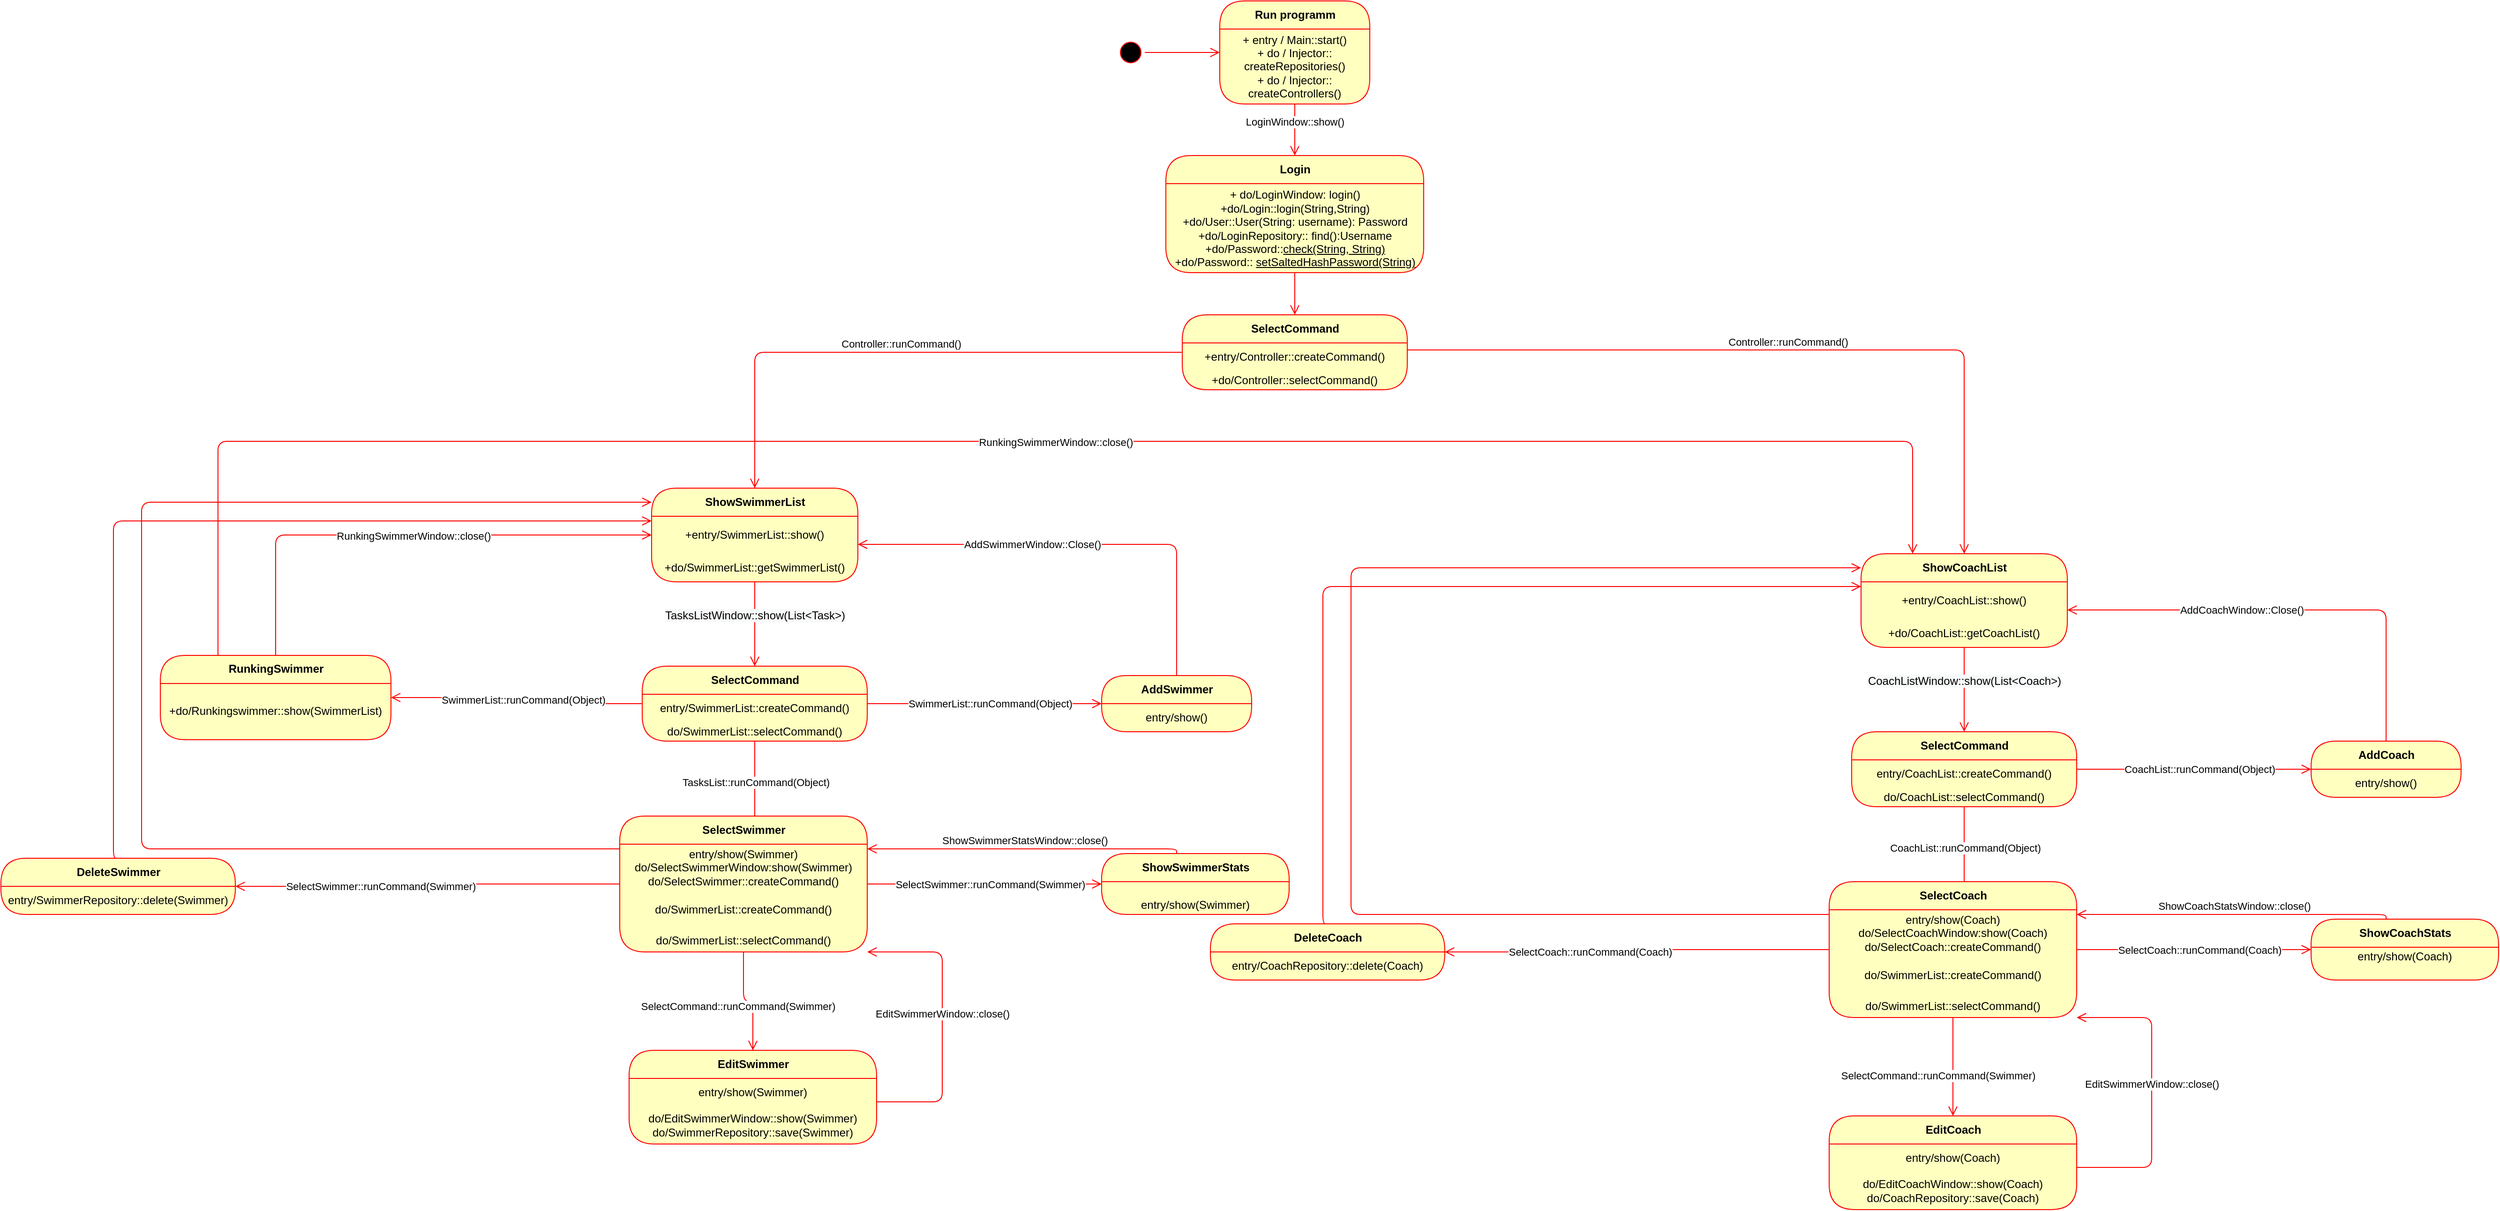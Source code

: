 <mxfile version="13.10.0" type="device"><diagram id="tZEZGow9H5AWbONAwhAZ" name="State"><mxGraphModel dx="3009" dy="825" grid="1" gridSize="10" guides="1" tooltips="1" connect="1" arrows="1" fold="1" page="1" pageScale="1" pageWidth="827" pageHeight="1169" math="0" shadow="0"><root><mxCell id="0"/><mxCell id="1" parent="0"/><mxCell id="x9RedP-6nnaAQHPxBr4c-4" value="" style="ellipse;html=1;shape=startState;fillColor=#000000;strokeColor=#ff0000;" parent="1" vertex="1"><mxGeometry x="230" y="60" width="30" height="30" as="geometry"/></mxCell><mxCell id="x9RedP-6nnaAQHPxBr4c-5" value="" style="edgeStyle=orthogonalEdgeStyle;html=1;verticalAlign=bottom;endArrow=open;endSize=8;strokeColor=#ff0000;" parent="1" source="x9RedP-6nnaAQHPxBr4c-4" target="x9RedP-6nnaAQHPxBr4c-19" edge="1"><mxGeometry relative="1" as="geometry"><mxPoint x="334" y="75" as="targetPoint"/></mxGeometry></mxCell><mxCell id="x9RedP-6nnaAQHPxBr4c-16" value="" style="edgeStyle=orthogonalEdgeStyle;html=1;verticalAlign=bottom;endArrow=open;endSize=8;strokeColor=#ff0000;" parent="1" source="x9RedP-6nnaAQHPxBr4c-14" target="x9RedP-6nnaAQHPxBr4c-22" edge="1"><mxGeometry relative="1" as="geometry"><mxPoint x="414" y="445" as="targetPoint"/></mxGeometry></mxCell><mxCell id="x9RedP-6nnaAQHPxBr4c-21" value="LoginWindow::show()" style="edgeStyle=orthogonalEdgeStyle;html=1;verticalAlign=bottom;endArrow=open;endSize=8;strokeColor=#ff0000;" parent="1" source="x9RedP-6nnaAQHPxBr4c-19" target="x9RedP-6nnaAQHPxBr4c-14" edge="1"><mxGeometry relative="1" as="geometry"><mxPoint x="245" y="255" as="targetPoint"/><Array as="points"/></mxGeometry></mxCell><mxCell id="x9RedP-6nnaAQHPxBr4c-24" value="Controller::runCommand()" style="edgeStyle=orthogonalEdgeStyle;html=1;verticalAlign=bottom;endArrow=open;endSize=8;strokeColor=#ff0000;" parent="1" source="x9RedP-6nnaAQHPxBr4c-22" target="x9RedP-6nnaAQHPxBr4c-30" edge="1"><mxGeometry relative="1" as="geometry"><mxPoint x="420" y="655" as="targetPoint"/></mxGeometry></mxCell><mxCell id="x9RedP-6nnaAQHPxBr4c-32" value="&lt;span style=&quot;color: rgb(0 , 0 , 0) ; font-family: &amp;#34;helvetica&amp;#34; ; font-size: 12px ; font-style: normal ; font-weight: 400 ; letter-spacing: normal ; text-align: center ; text-indent: 0px ; text-transform: none ; word-spacing: 0px ; background-color: rgb(248 , 249 , 250) ; display: inline ; float: none&quot;&gt;TasksListWindow::show(List&amp;lt;Task&amp;gt;)&lt;/span&gt;" style="edgeStyle=orthogonalEdgeStyle;html=1;verticalAlign=bottom;endArrow=open;endSize=8;strokeColor=#ff0000;" parent="1" source="x9RedP-6nnaAQHPxBr4c-30" target="x9RedP-6nnaAQHPxBr4c-39" edge="1"><mxGeometry relative="1" as="geometry"><mxPoint x="-156" y="910" as="targetPoint"/><mxPoint x="-156" y="770" as="sourcePoint"/></mxGeometry></mxCell><mxCell id="x9RedP-6nnaAQHPxBr4c-47" value="" style="edgeStyle=orthogonalEdgeStyle;html=1;verticalAlign=bottom;endArrow=open;endSize=8;strokeColor=#ff0000;entryX=1;entryY=0.25;entryDx=0;entryDy=0;" parent="1" source="x9RedP-6nnaAQHPxBr4c-39" target="x9RedP-6nnaAQHPxBr4c-55" edge="1"><mxGeometry relative="1" as="geometry"><mxPoint x="-391.69" y="770" as="targetPoint"/><mxPoint x="-141.69" y="660" as="sourcePoint"/></mxGeometry></mxCell><mxCell id="x9RedP-6nnaAQHPxBr4c-66" value="SwimmerList::runCommand(Object)" style="edgeLabel;html=1;align=center;verticalAlign=middle;resizable=0;points=[];" parent="x9RedP-6nnaAQHPxBr4c-47" vertex="1" connectable="0"><mxGeometry x="0.171" relative="1" as="geometry"><mxPoint x="26.35" y="2.52" as="offset"/></mxGeometry></mxCell><mxCell id="x9RedP-6nnaAQHPxBr4c-19" value="Run programm" style="swimlane;html=1;fontStyle=1;align=center;verticalAlign=middle;childLayout=stackLayout;horizontal=1;startSize=30;horizontalStack=0;resizeParent=0;resizeLast=1;container=0;fontColor=#000000;collapsible=0;rounded=1;arcSize=30;strokeColor=#ff0000;fillColor=#ffffc0;swimlaneFillColor=#ffffc0;dropTarget=0;" parent="1" vertex="1"><mxGeometry x="340" y="20" width="160" height="110" as="geometry"/></mxCell><mxCell id="x9RedP-6nnaAQHPxBr4c-20" value="+ entry / Main::start()&lt;br&gt;+ do / Injector:: createRepositories()&lt;br&gt;+ do / Injector:: createControllers()" style="text;html=1;strokeColor=none;fillColor=none;align=center;verticalAlign=middle;spacingLeft=4;spacingRight=4;whiteSpace=wrap;overflow=hidden;rotatable=0;fontColor=#000000;" parent="x9RedP-6nnaAQHPxBr4c-19" vertex="1"><mxGeometry y="30" width="160" height="80" as="geometry"/></mxCell><mxCell id="x9RedP-6nnaAQHPxBr4c-14" value="Login" style="swimlane;html=1;fontStyle=1;align=center;verticalAlign=middle;childLayout=stackLayout;horizontal=1;startSize=30;horizontalStack=0;resizeParent=0;resizeLast=1;container=0;fontColor=#000000;collapsible=0;rounded=1;arcSize=30;strokeColor=#ff0000;fillColor=#ffffc0;swimlaneFillColor=#ffffc0;dropTarget=0;" parent="1" vertex="1"><mxGeometry x="282.5" y="185" width="275" height="125" as="geometry"/></mxCell><mxCell id="x9RedP-6nnaAQHPxBr4c-15" value="+ do/LoginWindow: login()&lt;br&gt;+do/Login::login(String,String)&lt;br&gt;+do/User::User(String: username): Password&lt;br&gt;+do/LoginRepository:: find():Username&lt;br&gt;+do/Password::&lt;u&gt;check(String, String)&lt;/u&gt;&lt;br&gt;+do/Password::&amp;nbsp;&lt;u style=&quot;text-align: left&quot;&gt;setSaltedHashPassword(String)&lt;/u&gt;" style="text;html=1;strokeColor=none;fillColor=none;align=center;verticalAlign=middle;spacingLeft=4;spacingRight=4;whiteSpace=wrap;overflow=hidden;rotatable=0;fontColor=#000000;" parent="x9RedP-6nnaAQHPxBr4c-14" vertex="1"><mxGeometry y="30" width="275" height="95" as="geometry"/></mxCell><mxCell id="x9RedP-6nnaAQHPxBr4c-22" value="SelectCommand" style="swimlane;html=1;fontStyle=1;align=center;verticalAlign=middle;childLayout=stackLayout;horizontal=1;startSize=30;horizontalStack=0;resizeParent=0;resizeLast=1;container=0;fontColor=#000000;collapsible=0;rounded=1;arcSize=30;strokeColor=#ff0000;fillColor=#ffffc0;swimlaneFillColor=#ffffc0;dropTarget=0;" parent="1" vertex="1"><mxGeometry x="300" y="355" width="240" height="80" as="geometry"/></mxCell><mxCell id="x9RedP-6nnaAQHPxBr4c-23" value="+entry/Controller::createCommand()" style="text;html=1;strokeColor=none;fillColor=none;align=center;verticalAlign=middle;spacingLeft=4;spacingRight=4;whiteSpace=wrap;overflow=hidden;rotatable=0;fontColor=#000000;" parent="x9RedP-6nnaAQHPxBr4c-22" vertex="1"><mxGeometry y="30" width="240" height="30" as="geometry"/></mxCell><mxCell id="x9RedP-6nnaAQHPxBr4c-25" value="Subtitle" style="text;html=1;strokeColor=none;fillColor=none;align=center;verticalAlign=middle;spacingLeft=4;spacingRight=4;whiteSpace=wrap;overflow=hidden;rotatable=0;fontColor=#000000;" parent="x9RedP-6nnaAQHPxBr4c-22" vertex="1"><mxGeometry y="60" width="240" as="geometry"/></mxCell><mxCell id="x9RedP-6nnaAQHPxBr4c-26" value="Subtitle" style="text;html=1;strokeColor=none;fillColor=none;align=center;verticalAlign=middle;spacingLeft=4;spacingRight=4;whiteSpace=wrap;overflow=hidden;rotatable=0;fontColor=#000000;" parent="x9RedP-6nnaAQHPxBr4c-22" vertex="1"><mxGeometry y="60" width="240" as="geometry"/></mxCell><mxCell id="x9RedP-6nnaAQHPxBr4c-27" value="+do/Controller::selectCommand()" style="text;html=1;strokeColor=none;fillColor=none;align=center;verticalAlign=middle;spacingLeft=4;spacingRight=4;whiteSpace=wrap;overflow=hidden;rotatable=0;fontColor=#000000;" parent="x9RedP-6nnaAQHPxBr4c-22" vertex="1"><mxGeometry y="60" width="240" height="20" as="geometry"/></mxCell><mxCell id="x9RedP-6nnaAQHPxBr4c-30" value="ShowSwimmerList" style="swimlane;html=1;fontStyle=1;align=center;verticalAlign=middle;childLayout=stackLayout;horizontal=1;startSize=30;horizontalStack=0;resizeParent=0;resizeLast=1;container=0;fontColor=#000000;collapsible=0;rounded=1;arcSize=30;strokeColor=#ff0000;fillColor=#ffffc0;swimlaneFillColor=#ffffc0;dropTarget=0;" parent="1" vertex="1"><mxGeometry x="-266" y="540" width="220" height="100" as="geometry"/></mxCell><mxCell id="x9RedP-6nnaAQHPxBr4c-36" value="+entry/SwimmerList::show()" style="text;html=1;strokeColor=none;fillColor=none;align=center;verticalAlign=middle;spacingLeft=4;spacingRight=4;whiteSpace=wrap;overflow=hidden;rotatable=0;fontColor=#000000;" parent="x9RedP-6nnaAQHPxBr4c-30" vertex="1"><mxGeometry y="30" width="220" height="40" as="geometry"/></mxCell><mxCell id="x9RedP-6nnaAQHPxBr4c-31" value="+do/SwimmerList::getSwimmerList()" style="text;html=1;strokeColor=none;fillColor=none;align=center;verticalAlign=middle;spacingLeft=4;spacingRight=4;whiteSpace=wrap;overflow=hidden;rotatable=0;fontColor=#000000;" parent="x9RedP-6nnaAQHPxBr4c-30" vertex="1"><mxGeometry y="70" width="220" height="30" as="geometry"/></mxCell><mxCell id="x9RedP-6nnaAQHPxBr4c-39" value="SelectCommand" style="swimlane;html=1;fontStyle=1;align=center;verticalAlign=middle;childLayout=stackLayout;horizontal=1;startSize=30;horizontalStack=0;resizeParent=0;resizeLast=1;container=0;fontColor=#000000;collapsible=0;rounded=1;arcSize=30;strokeColor=#ff0000;fillColor=#ffffc0;swimlaneFillColor=#ffffc0;dropTarget=0;" parent="1" vertex="1"><mxGeometry x="-276" y="730" width="240" height="80" as="geometry"/></mxCell><mxCell id="x9RedP-6nnaAQHPxBr4c-40" value="entry/SwimmerList::createCommand()" style="text;html=1;strokeColor=none;fillColor=none;align=center;verticalAlign=middle;spacingLeft=4;spacingRight=4;whiteSpace=wrap;overflow=hidden;rotatable=0;fontColor=#000000;" parent="x9RedP-6nnaAQHPxBr4c-39" vertex="1"><mxGeometry y="30" width="240" height="30" as="geometry"/></mxCell><mxCell id="x9RedP-6nnaAQHPxBr4c-41" value="Subtitle" style="text;html=1;strokeColor=none;fillColor=none;align=center;verticalAlign=middle;spacingLeft=4;spacingRight=4;whiteSpace=wrap;overflow=hidden;rotatable=0;fontColor=#000000;" parent="x9RedP-6nnaAQHPxBr4c-39" vertex="1"><mxGeometry y="60" width="240" as="geometry"/></mxCell><mxCell id="x9RedP-6nnaAQHPxBr4c-43" value="do/SwimmerList::selectCommand()" style="text;html=1;strokeColor=none;fillColor=none;align=center;verticalAlign=middle;spacingLeft=4;spacingRight=4;whiteSpace=wrap;overflow=hidden;rotatable=0;fontColor=#000000;" parent="x9RedP-6nnaAQHPxBr4c-39" vertex="1"><mxGeometry y="60" width="240" height="20" as="geometry"/></mxCell><mxCell id="x9RedP-6nnaAQHPxBr4c-42" value="Subtitle" style="text;html=1;strokeColor=none;fillColor=none;align=center;verticalAlign=middle;spacingLeft=4;spacingRight=4;whiteSpace=wrap;overflow=hidden;rotatable=0;fontColor=#000000;" parent="x9RedP-6nnaAQHPxBr4c-39" vertex="1"><mxGeometry y="80" width="240" as="geometry"/></mxCell><mxCell id="x9RedP-6nnaAQHPxBr4c-56" value="RunkingSwimmerWindow::close()" style="edgeStyle=orthogonalEdgeStyle;html=1;verticalAlign=bottom;endArrow=open;endSize=8;strokeColor=#ff0000;entryX=0;entryY=0.5;entryDx=0;entryDy=0;exitX=0.5;exitY=0;exitDx=0;exitDy=0;" parent="1" source="x9RedP-6nnaAQHPxBr4c-54" target="x9RedP-6nnaAQHPxBr4c-36" edge="1"><mxGeometry x="0.041" y="-10" relative="1" as="geometry"><mxPoint x="-556" y="1055" as="targetPoint"/><Array as="points"><mxPoint x="-667" y="590"/></Array><mxPoint as="offset"/></mxGeometry></mxCell><mxCell id="x9RedP-6nnaAQHPxBr4c-59" value="TasksList::runCommand(Object)" style="edgeStyle=orthogonalEdgeStyle;html=1;verticalAlign=bottom;endArrow=open;endSize=8;strokeColor=#ff0000;" parent="1" source="x9RedP-6nnaAQHPxBr4c-39" edge="1"><mxGeometry relative="1" as="geometry"><mxPoint x="-156" y="915" as="targetPoint"/><mxPoint x="-36" y="825.0" as="sourcePoint"/></mxGeometry></mxCell><mxCell id="x9RedP-6nnaAQHPxBr4c-54" value="RunkingSwimmer" style="swimlane;html=1;fontStyle=1;align=center;verticalAlign=middle;childLayout=stackLayout;horizontal=1;startSize=30;horizontalStack=0;resizeParent=0;resizeLast=1;container=0;fontColor=#000000;collapsible=0;rounded=1;arcSize=30;strokeColor=#ff0000;fillColor=#ffffc0;swimlaneFillColor=#ffffc0;dropTarget=0;" parent="1" vertex="1"><mxGeometry x="-790" y="718.48" width="246" height="90" as="geometry"/></mxCell><mxCell id="x9RedP-6nnaAQHPxBr4c-55" value="+do/Runkingswimmer::show(SwimmerList)" style="text;html=1;strokeColor=none;fillColor=none;align=center;verticalAlign=middle;spacingLeft=4;spacingRight=4;whiteSpace=wrap;overflow=hidden;rotatable=0;fontColor=#000000;" parent="x9RedP-6nnaAQHPxBr4c-54" vertex="1"><mxGeometry y="30" width="246" height="60" as="geometry"/></mxCell><mxCell id="x9RedP-6nnaAQHPxBr4c-69" value="" style="edgeStyle=orthogonalEdgeStyle;html=1;verticalAlign=bottom;endArrow=open;endSize=8;strokeColor=#ff0000;" parent="1" source="x9RedP-6nnaAQHPxBr4c-60" target="x9RedP-6nnaAQHPxBr4c-30" edge="1"><mxGeometry relative="1" as="geometry"><mxPoint x="-256" y="600" as="targetPoint"/><mxPoint x="-546.059" y="740.0" as="sourcePoint"/><Array as="points"><mxPoint x="294" y="600"/></Array></mxGeometry></mxCell><mxCell id="x9RedP-6nnaAQHPxBr4c-81" value="AddSwimmerWindow::Close()" style="edgeLabel;html=1;align=center;verticalAlign=middle;resizable=0;points=[];" parent="x9RedP-6nnaAQHPxBr4c-69" vertex="1" connectable="0"><mxGeometry x="0.226" relative="1" as="geometry"><mxPoint as="offset"/></mxGeometry></mxCell><mxCell id="x9RedP-6nnaAQHPxBr4c-70" value="" style="edgeStyle=orthogonalEdgeStyle;html=1;verticalAlign=bottom;endArrow=open;endSize=8;strokeColor=#ff0000;" parent="1" source="x9RedP-6nnaAQHPxBr4c-39" target="x9RedP-6nnaAQHPxBr4c-60" edge="1"><mxGeometry relative="1" as="geometry"><mxPoint x="-466" y="777.5" as="targetPoint"/><mxPoint x="-266" y="779.941" as="sourcePoint"/></mxGeometry></mxCell><mxCell id="x9RedP-6nnaAQHPxBr4c-71" value="SwimmerList::runCommand(Object)" style="edgeLabel;html=1;align=center;verticalAlign=middle;resizable=0;points=[];" parent="x9RedP-6nnaAQHPxBr4c-70" vertex="1" connectable="0"><mxGeometry x="0.171" relative="1" as="geometry"><mxPoint x="-15.88" as="offset"/></mxGeometry></mxCell><mxCell id="x9RedP-6nnaAQHPxBr4c-60" value="AddSwimmer" style="swimlane;html=1;fontStyle=1;align=center;verticalAlign=middle;childLayout=stackLayout;horizontal=1;startSize=30;horizontalStack=0;resizeParent=0;resizeLast=1;container=0;fontColor=#000000;collapsible=0;rounded=1;arcSize=30;strokeColor=#ff0000;fillColor=#ffffc0;swimlaneFillColor=#ffffc0;dropTarget=0;" parent="1" vertex="1"><mxGeometry x="214" y="740" width="160" height="60" as="geometry"/></mxCell><mxCell id="x9RedP-6nnaAQHPxBr4c-61" value="entry/show()" style="text;html=1;strokeColor=none;fillColor=none;align=center;verticalAlign=middle;spacingLeft=4;spacingRight=4;whiteSpace=wrap;overflow=hidden;rotatable=0;fontColor=#000000;" parent="x9RedP-6nnaAQHPxBr4c-60" vertex="1"><mxGeometry y="30" width="160" height="30" as="geometry"/></mxCell><mxCell id="x9RedP-6nnaAQHPxBr4c-62" value="Subtitle" style="text;html=1;strokeColor=none;fillColor=none;align=center;verticalAlign=middle;spacingLeft=4;spacingRight=4;whiteSpace=wrap;overflow=hidden;rotatable=0;fontColor=#000000;" parent="x9RedP-6nnaAQHPxBr4c-60" vertex="1"><mxGeometry y="60" width="160" as="geometry"/></mxCell><mxCell id="x9RedP-6nnaAQHPxBr4c-72" value="SelectSwimmer" style="swimlane;html=1;fontStyle=1;align=center;verticalAlign=middle;childLayout=stackLayout;horizontal=1;startSize=30;horizontalStack=0;resizeParent=0;resizeLast=1;container=0;fontColor=#000000;collapsible=0;rounded=1;arcSize=30;strokeColor=#ff0000;fillColor=#ffffc0;swimlaneFillColor=#ffffc0;dropTarget=0;" parent="1" vertex="1"><mxGeometry x="-300" y="890" width="264" height="145" as="geometry"/></mxCell><mxCell id="x9RedP-6nnaAQHPxBr4c-73" value="entry/show(Swimmer)&lt;br&gt;do/SelectSwimmerWindow:show(Swimmer)&lt;br&gt;do/SelectSwimmer::createCommand()" style="text;html=1;strokeColor=none;fillColor=none;align=center;verticalAlign=middle;spacingLeft=4;spacingRight=4;whiteSpace=wrap;overflow=hidden;rotatable=0;fontColor=#000000;" parent="x9RedP-6nnaAQHPxBr4c-72" vertex="1"><mxGeometry y="30" width="264" height="50" as="geometry"/></mxCell><mxCell id="x9RedP-6nnaAQHPxBr4c-74" value="Subtitle" style="text;html=1;strokeColor=none;fillColor=none;align=center;verticalAlign=middle;spacingLeft=4;spacingRight=4;whiteSpace=wrap;overflow=hidden;rotatable=0;fontColor=#000000;" parent="x9RedP-6nnaAQHPxBr4c-72" vertex="1"><mxGeometry y="80" width="264" as="geometry"/></mxCell><mxCell id="x9RedP-6nnaAQHPxBr4c-75" value="Subtitle" style="text;html=1;strokeColor=none;fillColor=none;align=center;verticalAlign=middle;spacingLeft=4;spacingRight=4;whiteSpace=wrap;overflow=hidden;rotatable=0;fontColor=#000000;" parent="x9RedP-6nnaAQHPxBr4c-72" vertex="1"><mxGeometry y="80" width="264" as="geometry"/></mxCell><mxCell id="x9RedP-6nnaAQHPxBr4c-87" value="do/SwimmerList::createCommand()" style="text;html=1;strokeColor=none;fillColor=none;align=center;verticalAlign=middle;spacingLeft=4;spacingRight=4;whiteSpace=wrap;overflow=hidden;rotatable=0;fontColor=#000000;" parent="x9RedP-6nnaAQHPxBr4c-72" vertex="1"><mxGeometry y="80" width="264" height="40" as="geometry"/></mxCell><mxCell id="x9RedP-6nnaAQHPxBr4c-76" value="do/SwimmerList::selectCommand()" style="text;html=1;strokeColor=none;fillColor=none;align=center;verticalAlign=middle;spacingLeft=4;spacingRight=4;whiteSpace=wrap;overflow=hidden;rotatable=0;fontColor=#000000;" parent="x9RedP-6nnaAQHPxBr4c-72" vertex="1"><mxGeometry y="120" width="264" height="25" as="geometry"/></mxCell><mxCell id="x9RedP-6nnaAQHPxBr4c-82" value="" style="edgeStyle=orthogonalEdgeStyle;html=1;verticalAlign=bottom;endArrow=open;endSize=8;strokeColor=#ff0000;" parent="1" source="x9RedP-6nnaAQHPxBr4c-72" target="x9RedP-6nnaAQHPxBr4c-84" edge="1"><mxGeometry relative="1" as="geometry"><mxPoint x="-916" y="1202.5" as="targetPoint"/><mxPoint x="-486" y="1195.0" as="sourcePoint"/></mxGeometry></mxCell><mxCell id="x9RedP-6nnaAQHPxBr4c-83" value="SelectCommand::runCommand(Swimmer)" style="edgeLabel;html=1;align=center;verticalAlign=middle;resizable=0;points=[];" parent="x9RedP-6nnaAQHPxBr4c-82" vertex="1" connectable="0"><mxGeometry x="0.171" relative="1" as="geometry"><mxPoint x="-15.88" as="offset"/></mxGeometry></mxCell><mxCell id="x9RedP-6nnaAQHPxBr4c-84" value="EditSwimmer" style="swimlane;html=1;fontStyle=1;align=center;verticalAlign=middle;childLayout=stackLayout;horizontal=1;startSize=30;horizontalStack=0;resizeParent=0;resizeLast=1;container=0;fontColor=#000000;collapsible=0;rounded=1;arcSize=30;strokeColor=#ff0000;fillColor=#ffffc0;swimlaneFillColor=#ffffc0;dropTarget=0;" parent="1" vertex="1"><mxGeometry x="-290" y="1140" width="264" height="100" as="geometry"/></mxCell><mxCell id="x9RedP-6nnaAQHPxBr4c-85" value="entry/show(Swimmer)" style="text;html=1;strokeColor=none;fillColor=none;align=center;verticalAlign=middle;spacingLeft=4;spacingRight=4;whiteSpace=wrap;overflow=hidden;rotatable=0;fontColor=#000000;" parent="x9RedP-6nnaAQHPxBr4c-84" vertex="1"><mxGeometry y="30" width="264" height="30" as="geometry"/></mxCell><mxCell id="x9RedP-6nnaAQHPxBr4c-107" value="do/EditSwimmerWindow::show(Swimmer)&lt;br&gt;do/SwimmerRepository::save(Swimmer)" style="text;html=1;strokeColor=none;fillColor=none;align=center;verticalAlign=middle;spacingLeft=4;spacingRight=4;whiteSpace=wrap;overflow=hidden;rotatable=0;fontColor=#000000;" parent="x9RedP-6nnaAQHPxBr4c-84" vertex="1"><mxGeometry y="60" width="264" height="40" as="geometry"/></mxCell><mxCell id="x9RedP-6nnaAQHPxBr4c-95" value="" style="edgeStyle=orthogonalEdgeStyle;html=1;verticalAlign=bottom;endArrow=open;endSize=8;strokeColor=#ff0000;" parent="1" source="x9RedP-6nnaAQHPxBr4c-72" target="x9RedP-6nnaAQHPxBr4c-88" edge="1"><mxGeometry relative="1" as="geometry"><mxPoint x="214" y="985.0" as="targetPoint"/><mxPoint x="-36" y="985.0" as="sourcePoint"/></mxGeometry></mxCell><mxCell id="x9RedP-6nnaAQHPxBr4c-96" value="SelectSwimmer::runCommand(Swimmer)" style="edgeLabel;html=1;align=center;verticalAlign=middle;resizable=0;points=[];" parent="x9RedP-6nnaAQHPxBr4c-95" vertex="1" connectable="0"><mxGeometry x="0.171" relative="1" as="geometry"><mxPoint x="-15.88" as="offset"/></mxGeometry></mxCell><mxCell id="x9RedP-6nnaAQHPxBr4c-88" value="&lt;b&gt;ShowSwimmerStats&lt;/b&gt;" style="swimlane;html=1;fontStyle=1;align=center;verticalAlign=middle;childLayout=stackLayout;horizontal=1;startSize=30;horizontalStack=0;resizeParent=0;resizeLast=1;container=0;fontColor=#000000;collapsible=0;rounded=1;arcSize=30;strokeColor=#ff0000;fillColor=#ffffc0;swimlaneFillColor=#ffffc0;dropTarget=0;" parent="1" vertex="1"><mxGeometry x="214" y="930" width="200" height="65" as="geometry"/></mxCell><mxCell id="x9RedP-6nnaAQHPxBr4c-89" value="entry/show(Swimmer)&lt;br&gt;" style="text;html=1;strokeColor=none;fillColor=none;align=center;verticalAlign=middle;spacingLeft=4;spacingRight=4;whiteSpace=wrap;overflow=hidden;rotatable=0;fontColor=#000000;" parent="x9RedP-6nnaAQHPxBr4c-88" vertex="1"><mxGeometry y="30" width="200" height="50" as="geometry"/></mxCell><mxCell id="x9RedP-6nnaAQHPxBr4c-90" value="Subtitle" style="text;html=1;strokeColor=none;fillColor=none;align=center;verticalAlign=middle;spacingLeft=4;spacingRight=4;whiteSpace=wrap;overflow=hidden;rotatable=0;fontColor=#000000;" parent="x9RedP-6nnaAQHPxBr4c-88" vertex="1"><mxGeometry y="80" width="200" height="-15" as="geometry"/></mxCell><mxCell id="x9RedP-6nnaAQHPxBr4c-97" value="ShowSwimmerStatsWindow::close()" style="edgeStyle=orthogonalEdgeStyle;html=1;verticalAlign=bottom;endArrow=open;endSize=8;strokeColor=#ff0000;" parent="1" source="x9RedP-6nnaAQHPxBr4c-88" target="x9RedP-6nnaAQHPxBr4c-72" edge="1"><mxGeometry relative="1" as="geometry"><mxPoint x="224" y="985.0" as="targetPoint"/><mxPoint x="-26" y="985.0" as="sourcePoint"/><Array as="points"><mxPoint x="294" y="925"/></Array></mxGeometry></mxCell><mxCell id="x9RedP-6nnaAQHPxBr4c-99" value="" style="edgeStyle=orthogonalEdgeStyle;html=1;verticalAlign=bottom;endArrow=open;endSize=8;strokeColor=#ff0000;" parent="1" source="x9RedP-6nnaAQHPxBr4c-72" target="x9RedP-6nnaAQHPxBr4c-91" edge="1"><mxGeometry relative="1" as="geometry"><mxPoint x="224" y="985.0" as="targetPoint"/><mxPoint x="-26" y="985.0" as="sourcePoint"/></mxGeometry></mxCell><mxCell id="x9RedP-6nnaAQHPxBr4c-100" value="SelectSwimmer::runCommand(Swimmer)" style="edgeLabel;html=1;align=center;verticalAlign=middle;resizable=0;points=[];" parent="x9RedP-6nnaAQHPxBr4c-99" vertex="1" connectable="0"><mxGeometry x="0.171" relative="1" as="geometry"><mxPoint x="-15.88" as="offset"/></mxGeometry></mxCell><mxCell id="x9RedP-6nnaAQHPxBr4c-101" value="" style="edgeStyle=orthogonalEdgeStyle;html=1;verticalAlign=bottom;endArrow=open;endSize=8;strokeColor=#ff0000;exitX=0.5;exitY=0;exitDx=0;exitDy=0;" parent="1" source="x9RedP-6nnaAQHPxBr4c-91" target="x9RedP-6nnaAQHPxBr4c-30" edge="1"><mxGeometry relative="1" as="geometry"><mxPoint x="-256" y="600" as="targetPoint"/><mxPoint x="-546.059" y="740.0" as="sourcePoint"/><Array as="points"><mxPoint x="-840" y="575"/></Array></mxGeometry></mxCell><mxCell id="x9RedP-6nnaAQHPxBr4c-102" value="EditSwimmerWindow::close()" style="edgeStyle=orthogonalEdgeStyle;html=1;verticalAlign=bottom;endArrow=open;endSize=8;strokeColor=#ff0000;" parent="1" source="x9RedP-6nnaAQHPxBr4c-84" target="x9RedP-6nnaAQHPxBr4c-72" edge="1"><mxGeometry relative="1" as="geometry"><mxPoint x="-26" y="935" as="targetPoint"/><mxPoint x="304.0" y="955" as="sourcePoint"/><Array as="points"><mxPoint x="44" y="1195"/><mxPoint x="44" y="1035"/></Array></mxGeometry></mxCell><mxCell id="x9RedP-6nnaAQHPxBr4c-91" value="DeleteSwimmer" style="swimlane;html=1;fontStyle=1;align=center;verticalAlign=middle;childLayout=stackLayout;horizontal=1;startSize=30;horizontalStack=0;resizeParent=0;resizeLast=1;container=0;fontColor=#000000;collapsible=0;rounded=1;arcSize=30;strokeColor=#ff0000;fillColor=#ffffc0;swimlaneFillColor=#ffffc0;dropTarget=0;" parent="1" vertex="1"><mxGeometry x="-960" y="935" width="250" height="60" as="geometry"/></mxCell><mxCell id="x9RedP-6nnaAQHPxBr4c-92" value="entry/SwimmerRepository::delete(Swimmer)" style="text;html=1;strokeColor=none;fillColor=none;align=center;verticalAlign=middle;spacingLeft=4;spacingRight=4;whiteSpace=wrap;overflow=hidden;rotatable=0;fontColor=#000000;" parent="x9RedP-6nnaAQHPxBr4c-91" vertex="1"><mxGeometry y="30" width="250" height="30" as="geometry"/></mxCell><mxCell id="x9RedP-6nnaAQHPxBr4c-93" value="Subtitle" style="text;html=1;strokeColor=none;fillColor=none;align=center;verticalAlign=middle;spacingLeft=4;spacingRight=4;whiteSpace=wrap;overflow=hidden;rotatable=0;fontColor=#000000;" parent="x9RedP-6nnaAQHPxBr4c-91" vertex="1"><mxGeometry y="60" width="250" as="geometry"/></mxCell><mxCell id="x9RedP-6nnaAQHPxBr4c-105" value="" style="edgeStyle=orthogonalEdgeStyle;html=1;verticalAlign=bottom;endArrow=open;endSize=8;strokeColor=#ff0000;" parent="1" source="x9RedP-6nnaAQHPxBr4c-72" target="x9RedP-6nnaAQHPxBr4c-30" edge="1"><mxGeometry relative="1" as="geometry"><mxPoint x="-466" y="777.5" as="targetPoint"/><mxPoint x="-266" y="780" as="sourcePoint"/><Array as="points"><mxPoint x="-810" y="925"/><mxPoint x="-810" y="555"/></Array></mxGeometry></mxCell><mxCell id="nkztU2Kxtm0hbc8LaVrP-61" value="Controller::runCommand()" style="edgeStyle=orthogonalEdgeStyle;html=1;verticalAlign=bottom;endArrow=open;endSize=8;strokeColor=#ff0000;entryX=0.5;entryY=0;entryDx=0;entryDy=0;exitX=1;exitY=0.25;exitDx=0;exitDy=0;" edge="1" parent="1" source="x9RedP-6nnaAQHPxBr4c-23" target="nkztU2Kxtm0hbc8LaVrP-115"><mxGeometry relative="1" as="geometry"><mxPoint x="1090" y="580" as="targetPoint"/><mxPoint x="310" y="405" as="sourcePoint"/></mxGeometry></mxCell><mxCell id="nkztU2Kxtm0hbc8LaVrP-112" value="&lt;span style=&quot;color: rgb(0 , 0 , 0) ; font-family: &amp;#34;helvetica&amp;#34; ; font-size: 12px ; font-style: normal ; font-weight: 400 ; letter-spacing: normal ; text-align: center ; text-indent: 0px ; text-transform: none ; word-spacing: 0px ; background-color: rgb(248 , 249 , 250) ; display: inline ; float: none&quot;&gt;CoachListWindow::show(List&amp;lt;Coach&amp;gt;)&lt;/span&gt;" style="edgeStyle=orthogonalEdgeStyle;html=1;verticalAlign=bottom;endArrow=open;endSize=8;strokeColor=#ff0000;" edge="1" parent="1" source="nkztU2Kxtm0hbc8LaVrP-115" target="nkztU2Kxtm0hbc8LaVrP-118"><mxGeometry relative="1" as="geometry"><mxPoint x="1134" y="980" as="targetPoint"/><mxPoint x="1134" y="840" as="sourcePoint"/></mxGeometry></mxCell><mxCell id="nkztU2Kxtm0hbc8LaVrP-115" value="ShowCoachList" style="swimlane;html=1;fontStyle=1;align=center;verticalAlign=middle;childLayout=stackLayout;horizontal=1;startSize=30;horizontalStack=0;resizeParent=0;resizeLast=1;container=0;fontColor=#000000;collapsible=0;rounded=1;arcSize=30;strokeColor=#ff0000;fillColor=#ffffc0;swimlaneFillColor=#ffffc0;dropTarget=0;" vertex="1" parent="1"><mxGeometry x="1024" y="610" width="220" height="100" as="geometry"/></mxCell><mxCell id="nkztU2Kxtm0hbc8LaVrP-116" value="+entry/CoachList::show()" style="text;html=1;strokeColor=none;fillColor=none;align=center;verticalAlign=middle;spacingLeft=4;spacingRight=4;whiteSpace=wrap;overflow=hidden;rotatable=0;fontColor=#000000;" vertex="1" parent="nkztU2Kxtm0hbc8LaVrP-115"><mxGeometry y="30" width="220" height="40" as="geometry"/></mxCell><mxCell id="nkztU2Kxtm0hbc8LaVrP-117" value="+do/CoachList::getCoachList()" style="text;html=1;strokeColor=none;fillColor=none;align=center;verticalAlign=middle;spacingLeft=4;spacingRight=4;whiteSpace=wrap;overflow=hidden;rotatable=0;fontColor=#000000;" vertex="1" parent="nkztU2Kxtm0hbc8LaVrP-115"><mxGeometry y="70" width="220" height="30" as="geometry"/></mxCell><mxCell id="nkztU2Kxtm0hbc8LaVrP-118" value="SelectCommand" style="swimlane;html=1;fontStyle=1;align=center;verticalAlign=middle;childLayout=stackLayout;horizontal=1;startSize=30;horizontalStack=0;resizeParent=0;resizeLast=1;container=0;fontColor=#000000;collapsible=0;rounded=1;arcSize=30;strokeColor=#ff0000;fillColor=#ffffc0;swimlaneFillColor=#ffffc0;dropTarget=0;" vertex="1" parent="1"><mxGeometry x="1014" y="800" width="240" height="80" as="geometry"/></mxCell><mxCell id="nkztU2Kxtm0hbc8LaVrP-119" value="entry/CoachList::createCommand()" style="text;html=1;strokeColor=none;fillColor=none;align=center;verticalAlign=middle;spacingLeft=4;spacingRight=4;whiteSpace=wrap;overflow=hidden;rotatable=0;fontColor=#000000;" vertex="1" parent="nkztU2Kxtm0hbc8LaVrP-118"><mxGeometry y="30" width="240" height="30" as="geometry"/></mxCell><mxCell id="nkztU2Kxtm0hbc8LaVrP-120" value="Subtitle" style="text;html=1;strokeColor=none;fillColor=none;align=center;verticalAlign=middle;spacingLeft=4;spacingRight=4;whiteSpace=wrap;overflow=hidden;rotatable=0;fontColor=#000000;" vertex="1" parent="nkztU2Kxtm0hbc8LaVrP-118"><mxGeometry y="60" width="240" as="geometry"/></mxCell><mxCell id="nkztU2Kxtm0hbc8LaVrP-121" value="do/CoachList::selectCommand()" style="text;html=1;strokeColor=none;fillColor=none;align=center;verticalAlign=middle;spacingLeft=4;spacingRight=4;whiteSpace=wrap;overflow=hidden;rotatable=0;fontColor=#000000;" vertex="1" parent="nkztU2Kxtm0hbc8LaVrP-118"><mxGeometry y="60" width="240" height="20" as="geometry"/></mxCell><mxCell id="nkztU2Kxtm0hbc8LaVrP-122" value="Subtitle" style="text;html=1;strokeColor=none;fillColor=none;align=center;verticalAlign=middle;spacingLeft=4;spacingRight=4;whiteSpace=wrap;overflow=hidden;rotatable=0;fontColor=#000000;" vertex="1" parent="nkztU2Kxtm0hbc8LaVrP-118"><mxGeometry y="80" width="240" as="geometry"/></mxCell><mxCell id="nkztU2Kxtm0hbc8LaVrP-123" value="RunkingSwimmerWindow::close()" style="edgeStyle=orthogonalEdgeStyle;html=1;verticalAlign=bottom;endArrow=open;endSize=8;strokeColor=#ff0000;entryX=0.25;entryY=0;entryDx=0;entryDy=0;exitX=0.25;exitY=0;exitDx=0;exitDy=0;" edge="1" parent="1" source="x9RedP-6nnaAQHPxBr4c-54" target="nkztU2Kxtm0hbc8LaVrP-115"><mxGeometry x="0.041" y="-10" relative="1" as="geometry"><mxPoint x="734" y="1125" as="targetPoint"/><Array as="points"><mxPoint x="-728" y="490"/><mxPoint x="1079" y="490"/></Array><mxPoint as="offset"/><mxPoint x="-590" y="680" as="sourcePoint"/></mxGeometry></mxCell><mxCell id="nkztU2Kxtm0hbc8LaVrP-124" value="CoachList::runCommand(Object)" style="edgeStyle=orthogonalEdgeStyle;html=1;verticalAlign=bottom;endArrow=open;endSize=8;strokeColor=#ff0000;" edge="1" parent="1" source="nkztU2Kxtm0hbc8LaVrP-118"><mxGeometry relative="1" as="geometry"><mxPoint x="1134" y="985" as="targetPoint"/><mxPoint x="1254" y="895.0" as="sourcePoint"/></mxGeometry></mxCell><mxCell id="nkztU2Kxtm0hbc8LaVrP-127" value="" style="edgeStyle=orthogonalEdgeStyle;html=1;verticalAlign=bottom;endArrow=open;endSize=8;strokeColor=#ff0000;" edge="1" parent="1" source="nkztU2Kxtm0hbc8LaVrP-131" target="nkztU2Kxtm0hbc8LaVrP-115"><mxGeometry relative="1" as="geometry"><mxPoint x="1034" y="670" as="targetPoint"/><mxPoint x="743.941" y="810.0" as="sourcePoint"/><Array as="points"><mxPoint x="1584" y="670"/></Array></mxGeometry></mxCell><mxCell id="nkztU2Kxtm0hbc8LaVrP-128" value="AddCoachWindow::Close()" style="edgeLabel;html=1;align=center;verticalAlign=middle;resizable=0;points=[];" vertex="1" connectable="0" parent="nkztU2Kxtm0hbc8LaVrP-127"><mxGeometry x="0.226" relative="1" as="geometry"><mxPoint as="offset"/></mxGeometry></mxCell><mxCell id="nkztU2Kxtm0hbc8LaVrP-129" value="" style="edgeStyle=orthogonalEdgeStyle;html=1;verticalAlign=bottom;endArrow=open;endSize=8;strokeColor=#ff0000;" edge="1" parent="1" source="nkztU2Kxtm0hbc8LaVrP-118" target="nkztU2Kxtm0hbc8LaVrP-131"><mxGeometry relative="1" as="geometry"><mxPoint x="824" y="847.5" as="targetPoint"/><mxPoint x="1024" y="849.941" as="sourcePoint"/></mxGeometry></mxCell><mxCell id="nkztU2Kxtm0hbc8LaVrP-130" value="CoachList::runCommand(Object)" style="edgeLabel;html=1;align=center;verticalAlign=middle;resizable=0;points=[];" vertex="1" connectable="0" parent="nkztU2Kxtm0hbc8LaVrP-129"><mxGeometry x="0.171" relative="1" as="geometry"><mxPoint x="-15.88" as="offset"/></mxGeometry></mxCell><mxCell id="nkztU2Kxtm0hbc8LaVrP-131" value="AddCoach" style="swimlane;html=1;fontStyle=1;align=center;verticalAlign=middle;childLayout=stackLayout;horizontal=1;startSize=30;horizontalStack=0;resizeParent=0;resizeLast=1;container=0;fontColor=#000000;collapsible=0;rounded=1;arcSize=30;strokeColor=#ff0000;fillColor=#ffffc0;swimlaneFillColor=#ffffc0;dropTarget=0;" vertex="1" parent="1"><mxGeometry x="1504" y="810" width="160" height="60" as="geometry"/></mxCell><mxCell id="nkztU2Kxtm0hbc8LaVrP-132" value="entry/show()" style="text;html=1;strokeColor=none;fillColor=none;align=center;verticalAlign=middle;spacingLeft=4;spacingRight=4;whiteSpace=wrap;overflow=hidden;rotatable=0;fontColor=#000000;" vertex="1" parent="nkztU2Kxtm0hbc8LaVrP-131"><mxGeometry y="30" width="160" height="30" as="geometry"/></mxCell><mxCell id="nkztU2Kxtm0hbc8LaVrP-133" value="Subtitle" style="text;html=1;strokeColor=none;fillColor=none;align=center;verticalAlign=middle;spacingLeft=4;spacingRight=4;whiteSpace=wrap;overflow=hidden;rotatable=0;fontColor=#000000;" vertex="1" parent="nkztU2Kxtm0hbc8LaVrP-131"><mxGeometry y="60" width="160" as="geometry"/></mxCell><mxCell id="nkztU2Kxtm0hbc8LaVrP-134" value="SelectCoach" style="swimlane;html=1;fontStyle=1;align=center;verticalAlign=middle;childLayout=stackLayout;horizontal=1;startSize=30;horizontalStack=0;resizeParent=0;resizeLast=1;container=0;fontColor=#000000;collapsible=0;rounded=1;arcSize=30;strokeColor=#ff0000;fillColor=#ffffc0;swimlaneFillColor=#ffffc0;dropTarget=0;" vertex="1" parent="1"><mxGeometry x="990" y="960" width="264" height="145" as="geometry"/></mxCell><mxCell id="nkztU2Kxtm0hbc8LaVrP-135" value="entry/show(Coach)&lt;br&gt;do/SelectCoachWindow:show(Coach)&lt;br&gt;do/SelectCoach::createCommand()" style="text;html=1;strokeColor=none;fillColor=none;align=center;verticalAlign=middle;spacingLeft=4;spacingRight=4;whiteSpace=wrap;overflow=hidden;rotatable=0;fontColor=#000000;" vertex="1" parent="nkztU2Kxtm0hbc8LaVrP-134"><mxGeometry y="30" width="264" height="50" as="geometry"/></mxCell><mxCell id="nkztU2Kxtm0hbc8LaVrP-136" value="Subtitle" style="text;html=1;strokeColor=none;fillColor=none;align=center;verticalAlign=middle;spacingLeft=4;spacingRight=4;whiteSpace=wrap;overflow=hidden;rotatable=0;fontColor=#000000;" vertex="1" parent="nkztU2Kxtm0hbc8LaVrP-134"><mxGeometry y="80" width="264" as="geometry"/></mxCell><mxCell id="nkztU2Kxtm0hbc8LaVrP-137" value="Subtitle" style="text;html=1;strokeColor=none;fillColor=none;align=center;verticalAlign=middle;spacingLeft=4;spacingRight=4;whiteSpace=wrap;overflow=hidden;rotatable=0;fontColor=#000000;" vertex="1" parent="nkztU2Kxtm0hbc8LaVrP-134"><mxGeometry y="80" width="264" as="geometry"/></mxCell><mxCell id="nkztU2Kxtm0hbc8LaVrP-138" value="do/SwimmerList::createCommand()" style="text;html=1;strokeColor=none;fillColor=none;align=center;verticalAlign=middle;spacingLeft=4;spacingRight=4;whiteSpace=wrap;overflow=hidden;rotatable=0;fontColor=#000000;" vertex="1" parent="nkztU2Kxtm0hbc8LaVrP-134"><mxGeometry y="80" width="264" height="40" as="geometry"/></mxCell><mxCell id="nkztU2Kxtm0hbc8LaVrP-139" value="do/SwimmerList::selectCommand()" style="text;html=1;strokeColor=none;fillColor=none;align=center;verticalAlign=middle;spacingLeft=4;spacingRight=4;whiteSpace=wrap;overflow=hidden;rotatable=0;fontColor=#000000;" vertex="1" parent="nkztU2Kxtm0hbc8LaVrP-134"><mxGeometry y="120" width="264" height="25" as="geometry"/></mxCell><mxCell id="nkztU2Kxtm0hbc8LaVrP-140" value="" style="edgeStyle=orthogonalEdgeStyle;html=1;verticalAlign=bottom;endArrow=open;endSize=8;strokeColor=#ff0000;" edge="1" parent="1" source="nkztU2Kxtm0hbc8LaVrP-134" target="nkztU2Kxtm0hbc8LaVrP-142"><mxGeometry relative="1" as="geometry"><mxPoint x="374" y="1272.5" as="targetPoint"/><mxPoint x="804" y="1265.0" as="sourcePoint"/></mxGeometry></mxCell><mxCell id="nkztU2Kxtm0hbc8LaVrP-141" value="SelectCommand::runCommand(Swimmer)" style="edgeLabel;html=1;align=center;verticalAlign=middle;resizable=0;points=[];" vertex="1" connectable="0" parent="nkztU2Kxtm0hbc8LaVrP-140"><mxGeometry x="0.171" relative="1" as="geometry"><mxPoint x="-15.88" as="offset"/></mxGeometry></mxCell><mxCell id="nkztU2Kxtm0hbc8LaVrP-142" value="EditCoach" style="swimlane;html=1;fontStyle=1;align=center;verticalAlign=middle;childLayout=stackLayout;horizontal=1;startSize=30;horizontalStack=0;resizeParent=0;resizeLast=1;container=0;fontColor=#000000;collapsible=0;rounded=1;arcSize=30;strokeColor=#ff0000;fillColor=#ffffc0;swimlaneFillColor=#ffffc0;dropTarget=0;" vertex="1" parent="1"><mxGeometry x="990" y="1210" width="264" height="100" as="geometry"/></mxCell><mxCell id="nkztU2Kxtm0hbc8LaVrP-143" value="entry/show(Coach)" style="text;html=1;strokeColor=none;fillColor=none;align=center;verticalAlign=middle;spacingLeft=4;spacingRight=4;whiteSpace=wrap;overflow=hidden;rotatable=0;fontColor=#000000;" vertex="1" parent="nkztU2Kxtm0hbc8LaVrP-142"><mxGeometry y="30" width="264" height="30" as="geometry"/></mxCell><mxCell id="nkztU2Kxtm0hbc8LaVrP-144" value="do/EditCoachWindow::show(Coach)&lt;br&gt;do/CoachRepository::save(Coach)" style="text;html=1;strokeColor=none;fillColor=none;align=center;verticalAlign=middle;spacingLeft=4;spacingRight=4;whiteSpace=wrap;overflow=hidden;rotatable=0;fontColor=#000000;" vertex="1" parent="nkztU2Kxtm0hbc8LaVrP-142"><mxGeometry y="60" width="264" height="40" as="geometry"/></mxCell><mxCell id="nkztU2Kxtm0hbc8LaVrP-145" value="" style="edgeStyle=orthogonalEdgeStyle;html=1;verticalAlign=bottom;endArrow=open;endSize=8;strokeColor=#ff0000;" edge="1" parent="1" source="nkztU2Kxtm0hbc8LaVrP-134" target="nkztU2Kxtm0hbc8LaVrP-147"><mxGeometry relative="1" as="geometry"><mxPoint x="1504" y="1055.0" as="targetPoint"/><mxPoint x="1254" y="1055.0" as="sourcePoint"/></mxGeometry></mxCell><mxCell id="nkztU2Kxtm0hbc8LaVrP-146" value="SelectCoach::runCommand(Coach)" style="edgeLabel;html=1;align=center;verticalAlign=middle;resizable=0;points=[];" vertex="1" connectable="0" parent="nkztU2Kxtm0hbc8LaVrP-145"><mxGeometry x="0.171" relative="1" as="geometry"><mxPoint x="-15.88" as="offset"/></mxGeometry></mxCell><mxCell id="nkztU2Kxtm0hbc8LaVrP-147" value="&lt;b&gt;ShowCoachStats&lt;/b&gt;" style="swimlane;html=1;fontStyle=1;align=center;verticalAlign=middle;childLayout=stackLayout;horizontal=1;startSize=30;horizontalStack=0;resizeParent=0;resizeLast=1;container=0;fontColor=#000000;collapsible=0;rounded=1;arcSize=30;strokeColor=#ff0000;fillColor=#ffffc0;swimlaneFillColor=#ffffc0;dropTarget=0;" vertex="1" parent="1"><mxGeometry x="1504" y="1000" width="200" height="65" as="geometry"/></mxCell><mxCell id="nkztU2Kxtm0hbc8LaVrP-149" value="Subtitle" style="text;html=1;strokeColor=none;fillColor=none;align=center;verticalAlign=middle;spacingLeft=4;spacingRight=4;whiteSpace=wrap;overflow=hidden;rotatable=0;fontColor=#000000;" vertex="1" parent="nkztU2Kxtm0hbc8LaVrP-147"><mxGeometry y="30" width="200" height="-15" as="geometry"/></mxCell><mxCell id="nkztU2Kxtm0hbc8LaVrP-148" value="entry/show(Coach)" style="text;html=1;strokeColor=none;fillColor=none;align=center;verticalAlign=middle;spacingLeft=4;spacingRight=4;whiteSpace=wrap;overflow=hidden;rotatable=0;fontColor=#000000;" vertex="1" parent="nkztU2Kxtm0hbc8LaVrP-147"><mxGeometry y="15" width="200" height="50" as="geometry"/></mxCell><mxCell id="nkztU2Kxtm0hbc8LaVrP-150" value="ShowCoachStatsWindow::close()" style="edgeStyle=orthogonalEdgeStyle;html=1;verticalAlign=bottom;endArrow=open;endSize=8;strokeColor=#ff0000;" edge="1" parent="1" source="nkztU2Kxtm0hbc8LaVrP-147" target="nkztU2Kxtm0hbc8LaVrP-134"><mxGeometry relative="1" as="geometry"><mxPoint x="1514" y="1055.0" as="targetPoint"/><mxPoint x="1264" y="1055.0" as="sourcePoint"/><Array as="points"><mxPoint x="1584" y="995"/></Array></mxGeometry></mxCell><mxCell id="nkztU2Kxtm0hbc8LaVrP-151" value="" style="edgeStyle=orthogonalEdgeStyle;html=1;verticalAlign=bottom;endArrow=open;endSize=8;strokeColor=#ff0000;" edge="1" parent="1" source="nkztU2Kxtm0hbc8LaVrP-134" target="nkztU2Kxtm0hbc8LaVrP-155"><mxGeometry relative="1" as="geometry"><mxPoint x="1514" y="1055.0" as="targetPoint"/><mxPoint x="1264" y="1055.0" as="sourcePoint"/></mxGeometry></mxCell><mxCell id="nkztU2Kxtm0hbc8LaVrP-152" value="SelectCoach::runCommand(Coach)" style="edgeLabel;html=1;align=center;verticalAlign=middle;resizable=0;points=[];" vertex="1" connectable="0" parent="nkztU2Kxtm0hbc8LaVrP-151"><mxGeometry x="0.171" relative="1" as="geometry"><mxPoint x="-15.88" as="offset"/></mxGeometry></mxCell><mxCell id="nkztU2Kxtm0hbc8LaVrP-153" value="" style="edgeStyle=orthogonalEdgeStyle;html=1;verticalAlign=bottom;endArrow=open;endSize=8;strokeColor=#ff0000;exitX=0.5;exitY=0;exitDx=0;exitDy=0;" edge="1" parent="1" source="nkztU2Kxtm0hbc8LaVrP-155" target="nkztU2Kxtm0hbc8LaVrP-115"><mxGeometry relative="1" as="geometry"><mxPoint x="1034" y="670" as="targetPoint"/><mxPoint x="743.941" y="810.0" as="sourcePoint"/><Array as="points"><mxPoint x="450" y="645"/></Array></mxGeometry></mxCell><mxCell id="nkztU2Kxtm0hbc8LaVrP-154" value="EditSwimmerWindow::close()" style="edgeStyle=orthogonalEdgeStyle;html=1;verticalAlign=bottom;endArrow=open;endSize=8;strokeColor=#ff0000;" edge="1" parent="1" source="nkztU2Kxtm0hbc8LaVrP-142" target="nkztU2Kxtm0hbc8LaVrP-134"><mxGeometry relative="1" as="geometry"><mxPoint x="1264" y="1005" as="targetPoint"/><mxPoint x="1594.0" y="1025" as="sourcePoint"/><Array as="points"><mxPoint x="1334" y="1265"/><mxPoint x="1334" y="1105"/></Array></mxGeometry></mxCell><mxCell id="nkztU2Kxtm0hbc8LaVrP-155" value="DeleteCoach" style="swimlane;html=1;fontStyle=1;align=center;verticalAlign=middle;childLayout=stackLayout;horizontal=1;startSize=30;horizontalStack=0;resizeParent=0;resizeLast=1;container=0;fontColor=#000000;collapsible=0;rounded=1;arcSize=30;strokeColor=#ff0000;fillColor=#ffffc0;swimlaneFillColor=#ffffc0;dropTarget=0;" vertex="1" parent="1"><mxGeometry x="330" y="1005" width="250" height="60" as="geometry"/></mxCell><mxCell id="nkztU2Kxtm0hbc8LaVrP-156" value="entry/CoachRepository::delete(Coach)" style="text;html=1;strokeColor=none;fillColor=none;align=center;verticalAlign=middle;spacingLeft=4;spacingRight=4;whiteSpace=wrap;overflow=hidden;rotatable=0;fontColor=#000000;" vertex="1" parent="nkztU2Kxtm0hbc8LaVrP-155"><mxGeometry y="30" width="250" height="30" as="geometry"/></mxCell><mxCell id="nkztU2Kxtm0hbc8LaVrP-157" value="Subtitle" style="text;html=1;strokeColor=none;fillColor=none;align=center;verticalAlign=middle;spacingLeft=4;spacingRight=4;whiteSpace=wrap;overflow=hidden;rotatable=0;fontColor=#000000;" vertex="1" parent="nkztU2Kxtm0hbc8LaVrP-155"><mxGeometry y="60" width="250" as="geometry"/></mxCell><mxCell id="nkztU2Kxtm0hbc8LaVrP-158" value="" style="edgeStyle=orthogonalEdgeStyle;html=1;verticalAlign=bottom;endArrow=open;endSize=8;strokeColor=#ff0000;" edge="1" parent="1" source="nkztU2Kxtm0hbc8LaVrP-134" target="nkztU2Kxtm0hbc8LaVrP-115"><mxGeometry relative="1" as="geometry"><mxPoint x="824" y="847.5" as="targetPoint"/><mxPoint x="1024" y="850" as="sourcePoint"/><Array as="points"><mxPoint x="480" y="995"/><mxPoint x="480" y="625"/></Array></mxGeometry></mxCell></root></mxGraphModel></diagram></mxfile>